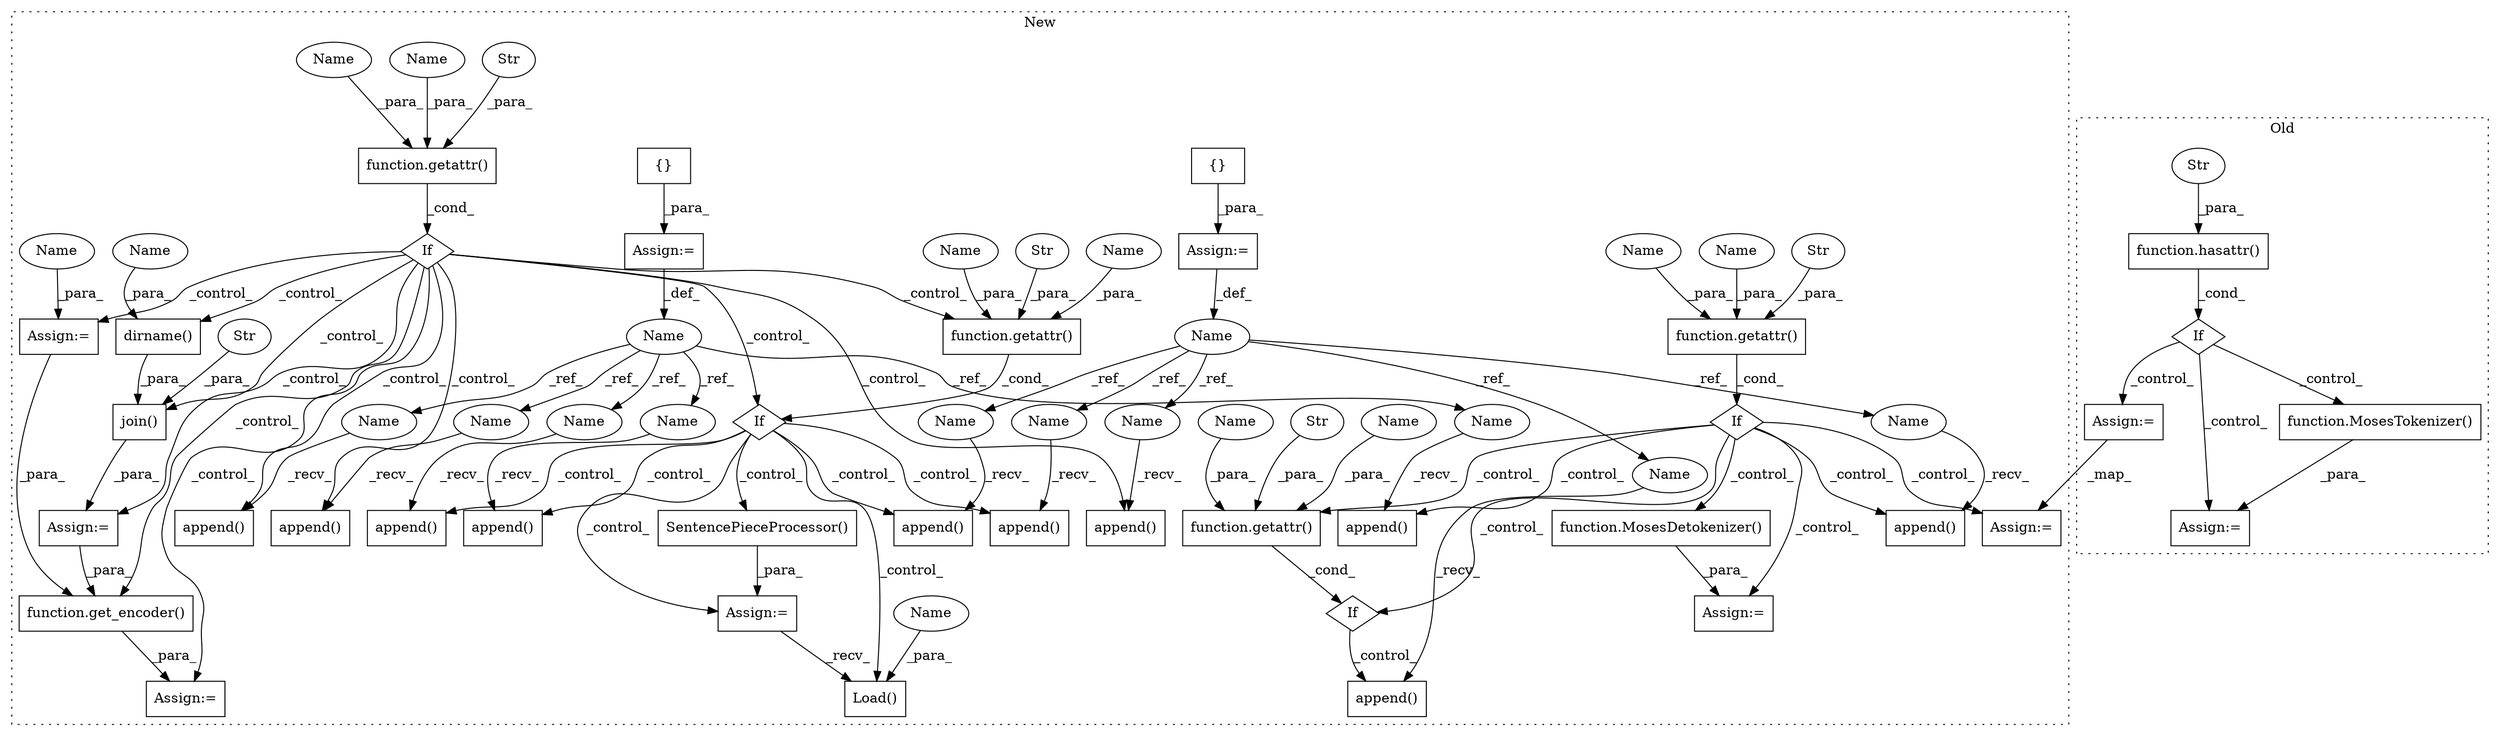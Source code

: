 digraph G {
subgraph cluster0 {
1 [label="function.hasattr()" a="75" s="1860,1887" l="8,1" shape="box"];
3 [label="Str" a="66" s="1874" l="13" shape="ellipse"];
4 [label="If" a="96" s="1857" l="3" shape="diamond"];
7 [label="Assign:=" a="68" s="1997" l="3" shape="box"];
30 [label="function.MosesTokenizer()" a="75" s="2000" l="16" shape="box"];
46 [label="Assign:=" a="68" s="1916" l="3" shape="box"];
label = "Old";
style="dotted";
}
subgraph cluster1 {
2 [label="append()" a="75" s="3248,3334" l="27,1" shape="box"];
5 [label="If" a="96" s="3002" l="0" shape="diamond"];
6 [label="Assign:=" a="68" s="3095" l="3" shape="box"];
8 [label="If" a="96" s="2434" l="3" shape="diamond"];
9 [label="join()" a="75" s="2565,2618" l="13,1" shape="box"];
10 [label="{}" a="59" s="1892,1892" l="2,1" shape="box"];
11 [label="Str" a="66" s="2604" l="14" shape="ellipse"];
12 [label="function.getattr()" a="75" s="3002,3038" l="8,1" shape="box"];
13 [label="function.getattr()" a="75" s="2437,2468" l="8,1" shape="box"];
14 [label="Str" a="66" s="2451" l="10" shape="ellipse"];
15 [label="Str" a="66" s="3016" l="15" shape="ellipse"];
16 [label="function.getattr()" a="75" s="2267,2294" l="8,1" shape="box"];
17 [label="If" a="96" s="2267" l="0" shape="diamond"];
18 [label="Str" a="66" s="2281" l="6" shape="ellipse"];
19 [label="If" a="96" s="1904" l="3" shape="diamond"];
20 [label="function.getattr()" a="75" s="1907,1935" l="8,1" shape="box"];
21 [label="Str" a="66" s="1921" l="7" shape="ellipse"];
22 [label="function.get_encoder()" a="75" s="2674,2709" l="12,1" shape="box"];
23 [label="dirname()" a="75" s="2578,2601" l="16,1" shape="box"];
24 [label="Load()" a="75" s="3139,3154" l="8,1" shape="box"];
25 [label="append()" a="75" s="3617,3672" l="26,1" shape="box"];
26 [label="{}" a="59" s="1859,1859" l="2,1" shape="box"];
27 [label="append()" a="75" s="2361,2423" l="26,1" shape="box"];
28 [label="function.MosesDetokenizer()" a="75" s="2034" l="47" shape="box"];
29 [label="append()" a="75" s="3168,3234" l="26,1" shape="box"];
31 [label="Name" a="87" s="1838" l="18" shape="ellipse"];
32 [label="append()" a="75" s="3686,3767" l="27,1" shape="box"];
33 [label="append()" a="75" s="2723,2796" l="26,1" shape="box"];
34 [label="Name" a="87" s="1870" l="19" shape="ellipse"];
35 [label="append()" a="75" s="2094,2168" l="26,1" shape="box"];
36 [label="Assign:=" a="68" s="2031" l="3" shape="box"];
37 [label="append()" a="75" s="2907,2987" l="27,1" shape="box"];
38 [label="SentencePieceProcessor()" a="75" s="3098" l="28" shape="box"];
39 [label="append()" a="75" s="2810,2893" l="27,1" shape="box"];
40 [label="Assign:=" a="68" s="1889" l="3" shape="box"];
41 [label="append()" a="75" s="2182,2252" l="27,1" shape="box"];
42 [label="Assign:=" a="68" s="2562" l="3" shape="box"];
43 [label="Assign:=" a="68" s="2641" l="3" shape="box"];
44 [label="Assign:=" a="68" s="2671" l="3" shape="box"];
45 [label="Assign:=" a="68" s="1856" l="3" shape="box"];
47 [label="Assign:=" a="68" s="1959" l="3" shape="box"];
48 [label="Name" a="87" s="3147" l="7" shape="ellipse"];
49 [label="Name" a="87" s="2644" l="7" shape="ellipse"];
50 [label="Name" a="87" s="2594" l="7" shape="ellipse"];
51 [label="Name" a="87" s="2907" l="19" shape="ellipse"];
52 [label="Name" a="87" s="3686" l="19" shape="ellipse"];
53 [label="Name" a="87" s="2810" l="19" shape="ellipse"];
54 [label="Name" a="87" s="3248" l="19" shape="ellipse"];
55 [label="Name" a="87" s="2182" l="19" shape="ellipse"];
56 [label="Name" a="87" s="2445" l="4" shape="ellipse"];
57 [label="Name" a="87" s="3010" l="4" shape="ellipse"];
58 [label="Name" a="87" s="2275" l="4" shape="ellipse"];
59 [label="Name" a="87" s="1915" l="4" shape="ellipse"];
60 [label="Name" a="87" s="2463" l="5" shape="ellipse"];
61 [label="Name" a="87" s="3033" l="5" shape="ellipse"];
62 [label="Name" a="87" s="2289" l="5" shape="ellipse"];
63 [label="Name" a="87" s="1930" l="5" shape="ellipse"];
64 [label="Name" a="87" s="2361" l="18" shape="ellipse"];
65 [label="Name" a="87" s="2094" l="18" shape="ellipse"];
66 [label="Name" a="87" s="3617" l="18" shape="ellipse"];
67 [label="Name" a="87" s="3168" l="18" shape="ellipse"];
68 [label="Name" a="87" s="2723" l="18" shape="ellipse"];
label = "New";
style="dotted";
}
1 -> 4 [label="_cond_"];
3 -> 1 [label="_para_"];
4 -> 46 [label="_control_"];
4 -> 7 [label="_control_"];
4 -> 30 [label="_control_"];
5 -> 24 [label="_control_"];
5 -> 25 [label="_control_"];
5 -> 2 [label="_control_"];
5 -> 6 [label="_control_"];
5 -> 29 [label="_control_"];
5 -> 38 [label="_control_"];
5 -> 32 [label="_control_"];
6 -> 24 [label="_recv_"];
8 -> 44 [label="_control_"];
8 -> 33 [label="_control_"];
8 -> 12 [label="_control_"];
8 -> 39 [label="_control_"];
8 -> 23 [label="_control_"];
8 -> 37 [label="_control_"];
8 -> 5 [label="_control_"];
8 -> 43 [label="_control_"];
8 -> 42 [label="_control_"];
8 -> 22 [label="_control_"];
8 -> 9 [label="_control_"];
9 -> 42 [label="_para_"];
10 -> 40 [label="_para_"];
11 -> 9 [label="_para_"];
12 -> 5 [label="_cond_"];
13 -> 8 [label="_cond_"];
14 -> 13 [label="_para_"];
15 -> 12 [label="_para_"];
16 -> 17 [label="_cond_"];
17 -> 27 [label="_control_"];
18 -> 16 [label="_para_"];
19 -> 41 [label="_control_"];
19 -> 47 [label="_control_"];
19 -> 17 [label="_control_"];
19 -> 36 [label="_control_"];
19 -> 16 [label="_control_"];
19 -> 28 [label="_control_"];
19 -> 35 [label="_control_"];
20 -> 19 [label="_cond_"];
21 -> 20 [label="_para_"];
22 -> 44 [label="_para_"];
23 -> 9 [label="_para_"];
26 -> 45 [label="_para_"];
28 -> 36 [label="_para_"];
30 -> 7 [label="_para_"];
31 -> 64 [label="_ref_"];
31 -> 68 [label="_ref_"];
31 -> 66 [label="_ref_"];
31 -> 65 [label="_ref_"];
31 -> 67 [label="_ref_"];
34 -> 54 [label="_ref_"];
34 -> 52 [label="_ref_"];
34 -> 55 [label="_ref_"];
34 -> 51 [label="_ref_"];
34 -> 53 [label="_ref_"];
38 -> 6 [label="_para_"];
40 -> 34 [label="_def_"];
42 -> 22 [label="_para_"];
43 -> 22 [label="_para_"];
45 -> 31 [label="_def_"];
46 -> 47 [label="_map_"];
48 -> 24 [label="_para_"];
49 -> 43 [label="_para_"];
50 -> 23 [label="_para_"];
51 -> 37 [label="_recv_"];
52 -> 32 [label="_recv_"];
53 -> 39 [label="_recv_"];
54 -> 2 [label="_recv_"];
55 -> 41 [label="_recv_"];
56 -> 13 [label="_para_"];
57 -> 12 [label="_para_"];
58 -> 16 [label="_para_"];
59 -> 20 [label="_para_"];
60 -> 13 [label="_para_"];
61 -> 12 [label="_para_"];
62 -> 16 [label="_para_"];
63 -> 20 [label="_para_"];
64 -> 27 [label="_recv_"];
65 -> 35 [label="_recv_"];
66 -> 25 [label="_recv_"];
67 -> 29 [label="_recv_"];
68 -> 33 [label="_recv_"];
}